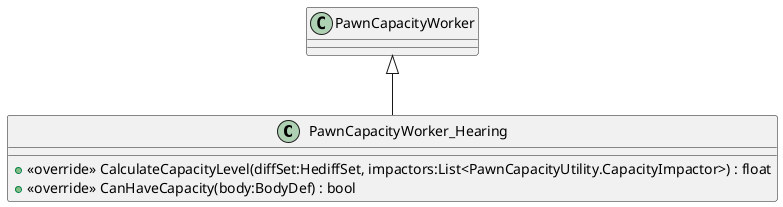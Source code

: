 @startuml
class PawnCapacityWorker_Hearing {
    + <<override>> CalculateCapacityLevel(diffSet:HediffSet, impactors:List<PawnCapacityUtility.CapacityImpactor>) : float
    + <<override>> CanHaveCapacity(body:BodyDef) : bool
}
PawnCapacityWorker <|-- PawnCapacityWorker_Hearing
@enduml
